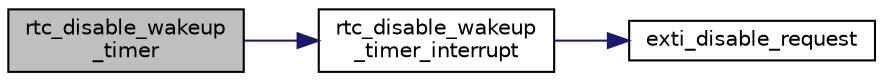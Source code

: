 digraph "rtc_disable_wakeup_timer"
{
  edge [fontname="Helvetica",fontsize="10",labelfontname="Helvetica",labelfontsize="10"];
  node [fontname="Helvetica",fontsize="10",shape=record];
  rankdir="LR";
  Node1 [label="rtc_disable_wakeup\l_timer",height=0.2,width=0.4,color="black", fillcolor="grey75", style="filled", fontcolor="black"];
  Node1 -> Node2 [color="midnightblue",fontsize="10",style="solid",fontname="Helvetica"];
  Node2 [label="rtc_disable_wakeup\l_timer_interrupt",height=0.2,width=0.4,color="black", fillcolor="white", style="filled",URL="$rtc_8c.html#a36e2af549b7d24f24e5255bbbeb5de71",tooltip="Disable the wakeup timer interrupt. "];
  Node2 -> Node3 [color="midnightblue",fontsize="10",style="solid",fontname="Helvetica"];
  Node3 [label="exti_disable_request",height=0.2,width=0.4,color="black", fillcolor="white", style="filled",URL="$group__exti__defines.html#ga1752fef240fb05e1135548449943ce0b"];
}
